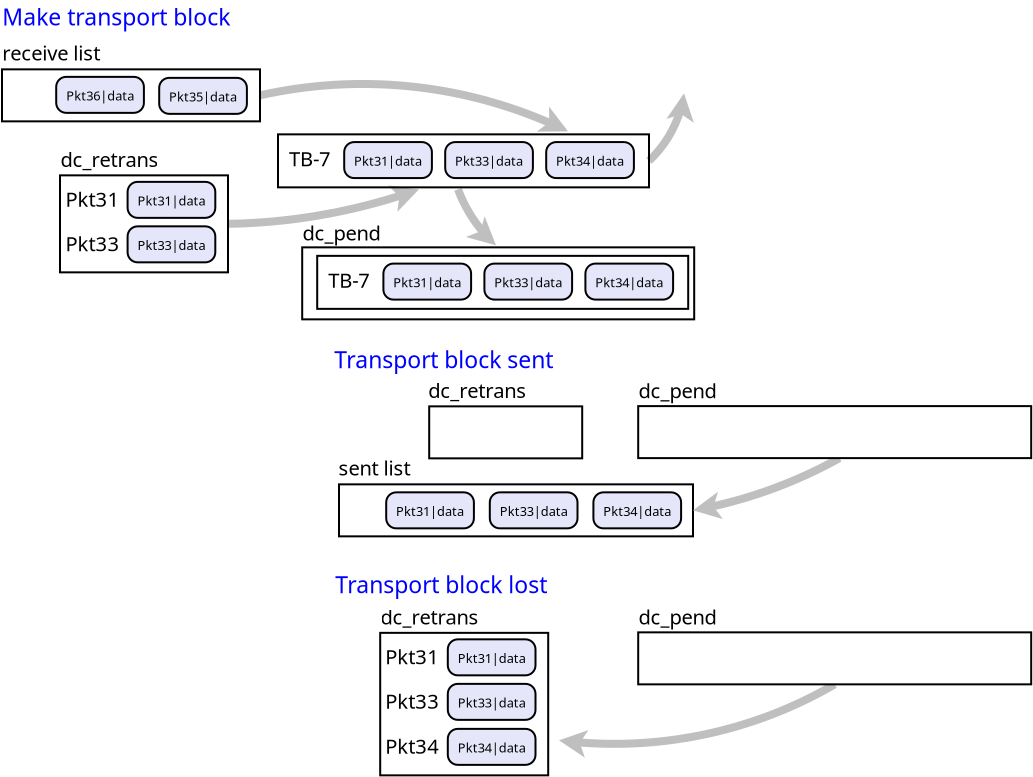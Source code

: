<?xml version="1.0" encoding="UTF-8"?>
<dia:diagram xmlns:dia="http://www.lysator.liu.se/~alla/dia/">
  <dia:layer name="Fondo" visible="true" connectable="true" active="true">
    <dia:object type="Standard - Arc" version="0" id="O0">
      <dia:attribute name="obj_pos">
        <dia:point val="15.95,5.15"/>
      </dia:attribute>
      <dia:attribute name="obj_bb">
        <dia:rectangle val="15.728,4.381;31.572,7.172"/>
      </dia:attribute>
      <dia:attribute name="conn_endpoints">
        <dia:point val="15.95,5.15"/>
        <dia:point val="31.35,6.95"/>
      </dia:attribute>
      <dia:attribute name="arc_color">
        <dia:color val="#bfbfbfff"/>
      </dia:attribute>
      <dia:attribute name="curve_distance">
        <dia:real val="-1.319"/>
      </dia:attribute>
      <dia:attribute name="line_width">
        <dia:real val="0.4"/>
      </dia:attribute>
      <dia:attribute name="end_arrow">
        <dia:enum val="22"/>
      </dia:attribute>
      <dia:attribute name="end_arrow_length">
        <dia:real val="0.5"/>
      </dia:attribute>
      <dia:attribute name="end_arrow_width">
        <dia:real val="0.5"/>
      </dia:attribute>
      <dia:connections>
        <dia:connection handle="0" to="O2" connection="4"/>
      </dia:connections>
    </dia:object>
    <dia:object type="Standard - Arc" version="0" id="O1">
      <dia:attribute name="obj_pos">
        <dia:point val="14.35,11.575"/>
      </dia:attribute>
      <dia:attribute name="obj_bb">
        <dia:rectangle val="14.118,9.618;24.132,11.807"/>
      </dia:attribute>
      <dia:attribute name="conn_endpoints">
        <dia:point val="14.35,11.575"/>
        <dia:point val="23.9,9.85"/>
      </dia:attribute>
      <dia:attribute name="arc_color">
        <dia:color val="#bfbfbfff"/>
      </dia:attribute>
      <dia:attribute name="curve_distance">
        <dia:real val="0.395"/>
      </dia:attribute>
      <dia:attribute name="line_width">
        <dia:real val="0.4"/>
      </dia:attribute>
      <dia:attribute name="end_arrow">
        <dia:enum val="22"/>
      </dia:attribute>
      <dia:attribute name="end_arrow_length">
        <dia:real val="0.5"/>
      </dia:attribute>
      <dia:attribute name="end_arrow_width">
        <dia:real val="0.5"/>
      </dia:attribute>
      <dia:connections>
        <dia:connection handle="0" to="O18" connection="4"/>
      </dia:connections>
    </dia:object>
    <dia:group>
      <dia:attribute name="meta">
        <dia:composite type="dict"/>
      </dia:attribute>
      <dia:attribute name="matrix"/>
      <dia:object type="Standard - Box" version="0" id="O2">
        <dia:attribute name="obj_pos">
          <dia:point val="3.05,3.85"/>
        </dia:attribute>
        <dia:attribute name="obj_bb">
          <dia:rectangle val="3,3.8;16,6.5"/>
        </dia:attribute>
        <dia:attribute name="elem_corner">
          <dia:point val="3.05,3.85"/>
        </dia:attribute>
        <dia:attribute name="elem_width">
          <dia:real val="12.9"/>
        </dia:attribute>
        <dia:attribute name="elem_height">
          <dia:real val="2.6"/>
        </dia:attribute>
        <dia:attribute name="show_background">
          <dia:boolean val="false"/>
        </dia:attribute>
      </dia:object>
      <dia:object type="UML - State" version="0" id="O3">
        <dia:attribute name="obj_pos">
          <dia:point val="5.76,4.225"/>
        </dia:attribute>
        <dia:attribute name="obj_bb">
          <dia:rectangle val="5.71,4.175;10.287,6.075"/>
        </dia:attribute>
        <dia:attribute name="meta">
          <dia:composite type="dict"/>
        </dia:attribute>
        <dia:attribute name="elem_corner">
          <dia:point val="5.76,4.225"/>
        </dia:attribute>
        <dia:attribute name="elem_width">
          <dia:real val="4.478"/>
        </dia:attribute>
        <dia:attribute name="elem_height">
          <dia:real val="1.8"/>
        </dia:attribute>
        <dia:attribute name="entry_action">
          <dia:string>##</dia:string>
        </dia:attribute>
        <dia:attribute name="do_action">
          <dia:string>##</dia:string>
        </dia:attribute>
        <dia:attribute name="exit_action">
          <dia:string>##</dia:string>
        </dia:attribute>
        <dia:attribute name="text">
          <dia:composite type="text">
            <dia:attribute name="string">
              <dia:string>#Pkt36|data#</dia:string>
            </dia:attribute>
            <dia:attribute name="font">
              <dia:font family="sans" style="0" name="Helvetica"/>
            </dia:attribute>
            <dia:attribute name="height">
              <dia:real val="0.8"/>
            </dia:attribute>
            <dia:attribute name="pos">
              <dia:point val="7.999,5.319"/>
            </dia:attribute>
            <dia:attribute name="color">
              <dia:color val="#000000ff"/>
            </dia:attribute>
            <dia:attribute name="alignment">
              <dia:enum val="1"/>
            </dia:attribute>
          </dia:composite>
        </dia:attribute>
        <dia:attribute name="line_width">
          <dia:real val="0.1"/>
        </dia:attribute>
        <dia:attribute name="line_colour">
          <dia:color val="#000000ff"/>
        </dia:attribute>
        <dia:attribute name="fill_colour">
          <dia:color val="#e6e6faff"/>
        </dia:attribute>
      </dia:object>
      <dia:object type="UML - State" version="0" id="O4">
        <dia:attribute name="obj_pos">
          <dia:point val="10.91,4.275"/>
        </dia:attribute>
        <dia:attribute name="obj_bb">
          <dia:rectangle val="10.86,4.225;15.438,6.125"/>
        </dia:attribute>
        <dia:attribute name="meta">
          <dia:composite type="dict"/>
        </dia:attribute>
        <dia:attribute name="elem_corner">
          <dia:point val="10.91,4.275"/>
        </dia:attribute>
        <dia:attribute name="elem_width">
          <dia:real val="4.478"/>
        </dia:attribute>
        <dia:attribute name="elem_height">
          <dia:real val="1.8"/>
        </dia:attribute>
        <dia:attribute name="entry_action">
          <dia:string>##</dia:string>
        </dia:attribute>
        <dia:attribute name="do_action">
          <dia:string>##</dia:string>
        </dia:attribute>
        <dia:attribute name="exit_action">
          <dia:string>##</dia:string>
        </dia:attribute>
        <dia:attribute name="text">
          <dia:composite type="text">
            <dia:attribute name="string">
              <dia:string>#Pkt35|data#</dia:string>
            </dia:attribute>
            <dia:attribute name="font">
              <dia:font family="sans" style="0" name="Helvetica"/>
            </dia:attribute>
            <dia:attribute name="height">
              <dia:real val="0.8"/>
            </dia:attribute>
            <dia:attribute name="pos">
              <dia:point val="13.149,5.369"/>
            </dia:attribute>
            <dia:attribute name="color">
              <dia:color val="#000000ff"/>
            </dia:attribute>
            <dia:attribute name="alignment">
              <dia:enum val="1"/>
            </dia:attribute>
          </dia:composite>
        </dia:attribute>
        <dia:attribute name="line_width">
          <dia:real val="0.1"/>
        </dia:attribute>
        <dia:attribute name="line_colour">
          <dia:color val="#000000ff"/>
        </dia:attribute>
        <dia:attribute name="fill_colour">
          <dia:color val="#e6e6faff"/>
        </dia:attribute>
      </dia:object>
      <dia:object type="Standard - Text" version="1" id="O5">
        <dia:attribute name="obj_pos">
          <dia:point val="3.06,3.41"/>
        </dia:attribute>
        <dia:attribute name="obj_bb">
          <dia:rectangle val="3.06,2.475;8.54,3.647"/>
        </dia:attribute>
        <dia:attribute name="text">
          <dia:composite type="text">
            <dia:attribute name="string">
              <dia:string>#receive list#</dia:string>
            </dia:attribute>
            <dia:attribute name="font">
              <dia:font family="sans" style="0" name="Helvetica"/>
            </dia:attribute>
            <dia:attribute name="height">
              <dia:real val="1.259"/>
            </dia:attribute>
            <dia:attribute name="pos">
              <dia:point val="3.06,3.41"/>
            </dia:attribute>
            <dia:attribute name="color">
              <dia:color val="#000000ff"/>
            </dia:attribute>
            <dia:attribute name="alignment">
              <dia:enum val="0"/>
            </dia:attribute>
          </dia:composite>
        </dia:attribute>
        <dia:attribute name="valign">
          <dia:enum val="3"/>
        </dia:attribute>
      </dia:object>
    </dia:group>
    <dia:group>
      <dia:attribute name="meta">
        <dia:composite type="dict"/>
      </dia:attribute>
      <dia:attribute name="matrix"/>
      <dia:object type="Standard - Box" version="0" id="O6">
        <dia:attribute name="obj_pos">
          <dia:point val="18.81,13.175"/>
        </dia:attribute>
        <dia:attribute name="obj_bb">
          <dia:rectangle val="18.76,13.125;37.41,15.875"/>
        </dia:attribute>
        <dia:attribute name="elem_corner">
          <dia:point val="18.81,13.175"/>
        </dia:attribute>
        <dia:attribute name="elem_width">
          <dia:real val="18.55"/>
        </dia:attribute>
        <dia:attribute name="elem_height">
          <dia:real val="2.65"/>
        </dia:attribute>
        <dia:attribute name="show_background">
          <dia:boolean val="false"/>
        </dia:attribute>
      </dia:object>
      <dia:object type="UML - State" version="0" id="O7">
        <dia:attribute name="obj_pos">
          <dia:point val="27.17,13.562"/>
        </dia:attribute>
        <dia:attribute name="obj_bb">
          <dia:rectangle val="27.12,13.512;31.698,15.412"/>
        </dia:attribute>
        <dia:attribute name="meta">
          <dia:composite type="dict"/>
        </dia:attribute>
        <dia:attribute name="elem_corner">
          <dia:point val="27.17,13.562"/>
        </dia:attribute>
        <dia:attribute name="elem_width">
          <dia:real val="4.478"/>
        </dia:attribute>
        <dia:attribute name="elem_height">
          <dia:real val="1.8"/>
        </dia:attribute>
        <dia:attribute name="entry_action">
          <dia:string>##</dia:string>
        </dia:attribute>
        <dia:attribute name="do_action">
          <dia:string>##</dia:string>
        </dia:attribute>
        <dia:attribute name="exit_action">
          <dia:string>##</dia:string>
        </dia:attribute>
        <dia:attribute name="text">
          <dia:composite type="text">
            <dia:attribute name="string">
              <dia:string>#Pkt33|data#</dia:string>
            </dia:attribute>
            <dia:attribute name="font">
              <dia:font family="sans" style="0" name="Helvetica"/>
            </dia:attribute>
            <dia:attribute name="height">
              <dia:real val="0.8"/>
            </dia:attribute>
            <dia:attribute name="pos">
              <dia:point val="29.409,14.657"/>
            </dia:attribute>
            <dia:attribute name="color">
              <dia:color val="#000000ff"/>
            </dia:attribute>
            <dia:attribute name="alignment">
              <dia:enum val="1"/>
            </dia:attribute>
          </dia:composite>
        </dia:attribute>
        <dia:attribute name="line_width">
          <dia:real val="0.1"/>
        </dia:attribute>
        <dia:attribute name="line_colour">
          <dia:color val="#000000ff"/>
        </dia:attribute>
        <dia:attribute name="fill_colour">
          <dia:color val="#e6e6faff"/>
        </dia:attribute>
      </dia:object>
      <dia:object type="UML - State" version="0" id="O8">
        <dia:attribute name="obj_pos">
          <dia:point val="32.22,13.562"/>
        </dia:attribute>
        <dia:attribute name="obj_bb">
          <dia:rectangle val="32.17,13.512;36.748,15.412"/>
        </dia:attribute>
        <dia:attribute name="meta">
          <dia:composite type="dict"/>
        </dia:attribute>
        <dia:attribute name="elem_corner">
          <dia:point val="32.22,13.562"/>
        </dia:attribute>
        <dia:attribute name="elem_width">
          <dia:real val="4.478"/>
        </dia:attribute>
        <dia:attribute name="elem_height">
          <dia:real val="1.8"/>
        </dia:attribute>
        <dia:attribute name="entry_action">
          <dia:string>##</dia:string>
        </dia:attribute>
        <dia:attribute name="do_action">
          <dia:string>##</dia:string>
        </dia:attribute>
        <dia:attribute name="exit_action">
          <dia:string>##</dia:string>
        </dia:attribute>
        <dia:attribute name="text">
          <dia:composite type="text">
            <dia:attribute name="string">
              <dia:string>#Pkt34|data#</dia:string>
            </dia:attribute>
            <dia:attribute name="font">
              <dia:font family="sans" style="0" name="Helvetica"/>
            </dia:attribute>
            <dia:attribute name="height">
              <dia:real val="0.8"/>
            </dia:attribute>
            <dia:attribute name="pos">
              <dia:point val="34.459,14.657"/>
            </dia:attribute>
            <dia:attribute name="color">
              <dia:color val="#000000ff"/>
            </dia:attribute>
            <dia:attribute name="alignment">
              <dia:enum val="1"/>
            </dia:attribute>
          </dia:composite>
        </dia:attribute>
        <dia:attribute name="line_width">
          <dia:real val="0.1"/>
        </dia:attribute>
        <dia:attribute name="line_colour">
          <dia:color val="#000000ff"/>
        </dia:attribute>
        <dia:attribute name="fill_colour">
          <dia:color val="#e6e6faff"/>
        </dia:attribute>
      </dia:object>
      <dia:object type="UML - State" version="0" id="O9">
        <dia:attribute name="obj_pos">
          <dia:point val="22.12,13.562"/>
        </dia:attribute>
        <dia:attribute name="obj_bb">
          <dia:rectangle val="22.07,13.512;26.648,15.412"/>
        </dia:attribute>
        <dia:attribute name="meta">
          <dia:composite type="dict"/>
        </dia:attribute>
        <dia:attribute name="elem_corner">
          <dia:point val="22.12,13.562"/>
        </dia:attribute>
        <dia:attribute name="elem_width">
          <dia:real val="4.478"/>
        </dia:attribute>
        <dia:attribute name="elem_height">
          <dia:real val="1.8"/>
        </dia:attribute>
        <dia:attribute name="entry_action">
          <dia:string>##</dia:string>
        </dia:attribute>
        <dia:attribute name="do_action">
          <dia:string>##</dia:string>
        </dia:attribute>
        <dia:attribute name="exit_action">
          <dia:string>##</dia:string>
        </dia:attribute>
        <dia:attribute name="text">
          <dia:composite type="text">
            <dia:attribute name="string">
              <dia:string>#Pkt31|data#</dia:string>
            </dia:attribute>
            <dia:attribute name="font">
              <dia:font family="sans" style="0" name="Helvetica"/>
            </dia:attribute>
            <dia:attribute name="height">
              <dia:real val="0.8"/>
            </dia:attribute>
            <dia:attribute name="pos">
              <dia:point val="24.359,14.657"/>
            </dia:attribute>
            <dia:attribute name="color">
              <dia:color val="#000000ff"/>
            </dia:attribute>
            <dia:attribute name="alignment">
              <dia:enum val="1"/>
            </dia:attribute>
          </dia:composite>
        </dia:attribute>
        <dia:attribute name="line_width">
          <dia:real val="0.1"/>
        </dia:attribute>
        <dia:attribute name="line_colour">
          <dia:color val="#000000ff"/>
        </dia:attribute>
        <dia:attribute name="fill_colour">
          <dia:color val="#e6e6faff"/>
        </dia:attribute>
      </dia:object>
      <dia:object type="Standard - Text" version="1" id="O10">
        <dia:attribute name="obj_pos">
          <dia:point val="19.36,14.775"/>
        </dia:attribute>
        <dia:attribute name="obj_bb">
          <dia:rectangle val="19.36,13.84;21.668,15.012"/>
        </dia:attribute>
        <dia:attribute name="text">
          <dia:composite type="text">
            <dia:attribute name="string">
              <dia:string>#TB-7#</dia:string>
            </dia:attribute>
            <dia:attribute name="font">
              <dia:font family="sans" style="0" name="Helvetica"/>
            </dia:attribute>
            <dia:attribute name="height">
              <dia:real val="1.259"/>
            </dia:attribute>
            <dia:attribute name="pos">
              <dia:point val="19.36,14.775"/>
            </dia:attribute>
            <dia:attribute name="color">
              <dia:color val="#000000ff"/>
            </dia:attribute>
            <dia:attribute name="alignment">
              <dia:enum val="0"/>
            </dia:attribute>
          </dia:composite>
        </dia:attribute>
        <dia:attribute name="valign">
          <dia:enum val="3"/>
        </dia:attribute>
      </dia:object>
    </dia:group>
    <dia:object type="Standard - Arc" version="0" id="O11">
      <dia:attribute name="obj_pos">
        <dia:point val="35.4,8.425"/>
      </dia:attribute>
      <dia:attribute name="obj_bb">
        <dia:rectangle val="35.13,4.78;37.647,8.695"/>
      </dia:attribute>
      <dia:attribute name="conn_endpoints">
        <dia:point val="35.4,8.425"/>
        <dia:point val="37.15,5.05"/>
      </dia:attribute>
      <dia:attribute name="arc_color">
        <dia:color val="#bfbfbfff"/>
      </dia:attribute>
      <dia:attribute name="curve_distance">
        <dia:real val="0.325"/>
      </dia:attribute>
      <dia:attribute name="line_width">
        <dia:real val="0.4"/>
      </dia:attribute>
      <dia:attribute name="end_arrow">
        <dia:enum val="22"/>
      </dia:attribute>
      <dia:attribute name="end_arrow_length">
        <dia:real val="0.5"/>
      </dia:attribute>
      <dia:attribute name="end_arrow_width">
        <dia:real val="0.5"/>
      </dia:attribute>
      <dia:connections>
        <dia:connection handle="0" to="O34" connection="4"/>
      </dia:connections>
    </dia:object>
    <dia:object type="Standard - Arc" version="0" id="O12">
      <dia:attribute name="obj_pos">
        <dia:point val="25.85,9.85"/>
      </dia:attribute>
      <dia:attribute name="obj_bb">
        <dia:rectangle val="25.572,9.572;28.028,12.928"/>
      </dia:attribute>
      <dia:attribute name="conn_endpoints">
        <dia:point val="25.85,9.85"/>
        <dia:point val="27.75,12.65"/>
      </dia:attribute>
      <dia:attribute name="arc_color">
        <dia:color val="#bfbfbfff"/>
      </dia:attribute>
      <dia:attribute name="curve_distance">
        <dia:real val="0.204"/>
      </dia:attribute>
      <dia:attribute name="line_width">
        <dia:real val="0.4"/>
      </dia:attribute>
      <dia:attribute name="end_arrow">
        <dia:enum val="22"/>
      </dia:attribute>
      <dia:attribute name="end_arrow_length">
        <dia:real val="0.5"/>
      </dia:attribute>
      <dia:attribute name="end_arrow_width">
        <dia:real val="0.5"/>
      </dia:attribute>
    </dia:object>
    <dia:group>
      <dia:attribute name="meta">
        <dia:composite type="dict"/>
      </dia:attribute>
      <dia:attribute name="matrix"/>
      <dia:object type="UML - State" version="0" id="O13">
        <dia:attribute name="obj_pos">
          <dia:point val="9.33,11.7"/>
        </dia:attribute>
        <dia:attribute name="obj_bb">
          <dia:rectangle val="9.28,11.65;13.857,13.55"/>
        </dia:attribute>
        <dia:attribute name="meta">
          <dia:composite type="dict"/>
        </dia:attribute>
        <dia:attribute name="elem_corner">
          <dia:point val="9.33,11.7"/>
        </dia:attribute>
        <dia:attribute name="elem_width">
          <dia:real val="4.478"/>
        </dia:attribute>
        <dia:attribute name="elem_height">
          <dia:real val="1.8"/>
        </dia:attribute>
        <dia:attribute name="entry_action">
          <dia:string>##</dia:string>
        </dia:attribute>
        <dia:attribute name="do_action">
          <dia:string>##</dia:string>
        </dia:attribute>
        <dia:attribute name="exit_action">
          <dia:string>##</dia:string>
        </dia:attribute>
        <dia:attribute name="text">
          <dia:composite type="text">
            <dia:attribute name="string">
              <dia:string>#Pkt33|data#</dia:string>
            </dia:attribute>
            <dia:attribute name="font">
              <dia:font family="sans" style="0" name="Helvetica"/>
            </dia:attribute>
            <dia:attribute name="height">
              <dia:real val="0.8"/>
            </dia:attribute>
            <dia:attribute name="pos">
              <dia:point val="11.569,12.794"/>
            </dia:attribute>
            <dia:attribute name="color">
              <dia:color val="#000000ff"/>
            </dia:attribute>
            <dia:attribute name="alignment">
              <dia:enum val="1"/>
            </dia:attribute>
          </dia:composite>
        </dia:attribute>
        <dia:attribute name="line_width">
          <dia:real val="0.1"/>
        </dia:attribute>
        <dia:attribute name="line_colour">
          <dia:color val="#000000ff"/>
        </dia:attribute>
        <dia:attribute name="fill_colour">
          <dia:color val="#e6e6faff"/>
        </dia:attribute>
      </dia:object>
      <dia:object type="UML - State" version="0" id="O14">
        <dia:attribute name="obj_pos">
          <dia:point val="9.33,9.475"/>
        </dia:attribute>
        <dia:attribute name="obj_bb">
          <dia:rectangle val="9.28,9.425;13.857,11.325"/>
        </dia:attribute>
        <dia:attribute name="meta">
          <dia:composite type="dict"/>
        </dia:attribute>
        <dia:attribute name="elem_corner">
          <dia:point val="9.33,9.475"/>
        </dia:attribute>
        <dia:attribute name="elem_width">
          <dia:real val="4.478"/>
        </dia:attribute>
        <dia:attribute name="elem_height">
          <dia:real val="1.8"/>
        </dia:attribute>
        <dia:attribute name="entry_action">
          <dia:string>##</dia:string>
        </dia:attribute>
        <dia:attribute name="do_action">
          <dia:string>##</dia:string>
        </dia:attribute>
        <dia:attribute name="exit_action">
          <dia:string>##</dia:string>
        </dia:attribute>
        <dia:attribute name="text">
          <dia:composite type="text">
            <dia:attribute name="string">
              <dia:string>#Pkt31|data#</dia:string>
            </dia:attribute>
            <dia:attribute name="font">
              <dia:font family="sans" style="0" name="Helvetica"/>
            </dia:attribute>
            <dia:attribute name="height">
              <dia:real val="0.8"/>
            </dia:attribute>
            <dia:attribute name="pos">
              <dia:point val="11.569,10.569"/>
            </dia:attribute>
            <dia:attribute name="color">
              <dia:color val="#000000ff"/>
            </dia:attribute>
            <dia:attribute name="alignment">
              <dia:enum val="1"/>
            </dia:attribute>
          </dia:composite>
        </dia:attribute>
        <dia:attribute name="line_width">
          <dia:real val="0.1"/>
        </dia:attribute>
        <dia:attribute name="line_colour">
          <dia:color val="#000000ff"/>
        </dia:attribute>
        <dia:attribute name="fill_colour">
          <dia:color val="#e6e6faff"/>
        </dia:attribute>
      </dia:object>
      <dia:object type="Standard - Text" version="1" id="O15">
        <dia:attribute name="obj_pos">
          <dia:point val="6.22,10.724"/>
        </dia:attribute>
        <dia:attribute name="obj_bb">
          <dia:rectangle val="6.22,9.789;9.085,10.961"/>
        </dia:attribute>
        <dia:attribute name="text">
          <dia:composite type="text">
            <dia:attribute name="string">
              <dia:string>#Pkt31#</dia:string>
            </dia:attribute>
            <dia:attribute name="font">
              <dia:font family="sans" style="0" name="Helvetica"/>
            </dia:attribute>
            <dia:attribute name="height">
              <dia:real val="1.259"/>
            </dia:attribute>
            <dia:attribute name="pos">
              <dia:point val="6.22,10.724"/>
            </dia:attribute>
            <dia:attribute name="color">
              <dia:color val="#000000ff"/>
            </dia:attribute>
            <dia:attribute name="alignment">
              <dia:enum val="0"/>
            </dia:attribute>
          </dia:composite>
        </dia:attribute>
        <dia:attribute name="valign">
          <dia:enum val="3"/>
        </dia:attribute>
      </dia:object>
      <dia:object type="Standard - Text" version="1" id="O16">
        <dia:attribute name="obj_pos">
          <dia:point val="6.22,12.949"/>
        </dia:attribute>
        <dia:attribute name="obj_bb">
          <dia:rectangle val="6.22,12.014;9.085,13.186"/>
        </dia:attribute>
        <dia:attribute name="text">
          <dia:composite type="text">
            <dia:attribute name="string">
              <dia:string>#Pkt33#</dia:string>
            </dia:attribute>
            <dia:attribute name="font">
              <dia:font family="sans" style="0" name="Helvetica"/>
            </dia:attribute>
            <dia:attribute name="height">
              <dia:real val="1.259"/>
            </dia:attribute>
            <dia:attribute name="pos">
              <dia:point val="6.22,12.949"/>
            </dia:attribute>
            <dia:attribute name="color">
              <dia:color val="#000000ff"/>
            </dia:attribute>
            <dia:attribute name="alignment">
              <dia:enum val="0"/>
            </dia:attribute>
          </dia:composite>
        </dia:attribute>
        <dia:attribute name="valign">
          <dia:enum val="3"/>
        </dia:attribute>
      </dia:object>
      <dia:object type="Standard - Text" version="1" id="O17">
        <dia:attribute name="obj_pos">
          <dia:point val="5.97,8.735"/>
        </dia:attribute>
        <dia:attribute name="obj_bb">
          <dia:rectangle val="5.97,7.8;11.268,8.972"/>
        </dia:attribute>
        <dia:attribute name="text">
          <dia:composite type="text">
            <dia:attribute name="string">
              <dia:string>#dc_retrans#</dia:string>
            </dia:attribute>
            <dia:attribute name="font">
              <dia:font family="sans" style="0" name="Helvetica"/>
            </dia:attribute>
            <dia:attribute name="height">
              <dia:real val="1.259"/>
            </dia:attribute>
            <dia:attribute name="pos">
              <dia:point val="5.97,8.735"/>
            </dia:attribute>
            <dia:attribute name="color">
              <dia:color val="#000000ff"/>
            </dia:attribute>
            <dia:attribute name="alignment">
              <dia:enum val="0"/>
            </dia:attribute>
          </dia:composite>
        </dia:attribute>
        <dia:attribute name="valign">
          <dia:enum val="3"/>
        </dia:attribute>
      </dia:object>
      <dia:object type="Standard - Box" version="0" id="O18">
        <dia:attribute name="obj_pos">
          <dia:point val="5.95,9.15"/>
        </dia:attribute>
        <dia:attribute name="obj_bb">
          <dia:rectangle val="5.9,9.1;14.4,14.05"/>
        </dia:attribute>
        <dia:attribute name="elem_corner">
          <dia:point val="5.95,9.15"/>
        </dia:attribute>
        <dia:attribute name="elem_width">
          <dia:real val="8.4"/>
        </dia:attribute>
        <dia:attribute name="elem_height">
          <dia:real val="4.85"/>
        </dia:attribute>
        <dia:attribute name="show_background">
          <dia:boolean val="false"/>
        </dia:attribute>
      </dia:object>
    </dia:group>
    <dia:object type="Standard - Text" version="1" id="O19">
      <dia:attribute name="obj_pos">
        <dia:point val="3.06,1.66"/>
      </dia:attribute>
      <dia:attribute name="obj_bb">
        <dia:rectangle val="3.06,0.594;15.168,1.93"/>
      </dia:attribute>
      <dia:attribute name="text">
        <dia:composite type="text">
          <dia:attribute name="string">
            <dia:string>#Make transport block#</dia:string>
          </dia:attribute>
          <dia:attribute name="font">
            <dia:font family="sans" style="0" name="Helvetica"/>
          </dia:attribute>
          <dia:attribute name="height">
            <dia:real val="1.435"/>
          </dia:attribute>
          <dia:attribute name="pos">
            <dia:point val="3.06,1.66"/>
          </dia:attribute>
          <dia:attribute name="color">
            <dia:color val="#0000ffff"/>
          </dia:attribute>
          <dia:attribute name="alignment">
            <dia:enum val="0"/>
          </dia:attribute>
        </dia:composite>
      </dia:attribute>
      <dia:attribute name="valign">
        <dia:enum val="3"/>
      </dia:attribute>
    </dia:object>
    <dia:object type="Standard - Text" version="1" id="O20">
      <dia:attribute name="obj_pos">
        <dia:point val="19.66,18.791"/>
      </dia:attribute>
      <dia:attribute name="obj_bb">
        <dia:rectangle val="19.66,17.725;31.308,19.061"/>
      </dia:attribute>
      <dia:attribute name="text">
        <dia:composite type="text">
          <dia:attribute name="string">
            <dia:string>#Transport block sent#</dia:string>
          </dia:attribute>
          <dia:attribute name="font">
            <dia:font family="sans" style="0" name="Helvetica"/>
          </dia:attribute>
          <dia:attribute name="height">
            <dia:real val="1.435"/>
          </dia:attribute>
          <dia:attribute name="pos">
            <dia:point val="19.66,18.791"/>
          </dia:attribute>
          <dia:attribute name="color">
            <dia:color val="#0000ffff"/>
          </dia:attribute>
          <dia:attribute name="alignment">
            <dia:enum val="0"/>
          </dia:attribute>
        </dia:composite>
      </dia:attribute>
      <dia:attribute name="valign">
        <dia:enum val="3"/>
      </dia:attribute>
    </dia:object>
    <dia:object type="Standard - Text" version="1" id="O21">
      <dia:attribute name="obj_pos">
        <dia:point val="19.71,30.041"/>
      </dia:attribute>
      <dia:attribute name="obj_bb">
        <dia:rectangle val="19.71,28.975;30.945,30.311"/>
      </dia:attribute>
      <dia:attribute name="text">
        <dia:composite type="text">
          <dia:attribute name="string">
            <dia:string>#Transport block lost#</dia:string>
          </dia:attribute>
          <dia:attribute name="font">
            <dia:font family="sans" style="0" name="Helvetica"/>
          </dia:attribute>
          <dia:attribute name="height">
            <dia:real val="1.435"/>
          </dia:attribute>
          <dia:attribute name="pos">
            <dia:point val="19.71,30.041"/>
          </dia:attribute>
          <dia:attribute name="color">
            <dia:color val="#0000ffff"/>
          </dia:attribute>
          <dia:attribute name="alignment">
            <dia:enum val="0"/>
          </dia:attribute>
        </dia:composite>
      </dia:attribute>
      <dia:attribute name="valign">
        <dia:enum val="3"/>
      </dia:attribute>
    </dia:object>
    <dia:group>
      <dia:attribute name="meta">
        <dia:composite type="dict"/>
      </dia:attribute>
      <dia:attribute name="matrix"/>
      <dia:object type="Standard - Text" version="1" id="O22">
        <dia:attribute name="obj_pos">
          <dia:point val="24.36,20.285"/>
        </dia:attribute>
        <dia:attribute name="obj_bb">
          <dia:rectangle val="24.36,19.35;29.657,20.522"/>
        </dia:attribute>
        <dia:attribute name="text">
          <dia:composite type="text">
            <dia:attribute name="string">
              <dia:string>#dc_retrans#</dia:string>
            </dia:attribute>
            <dia:attribute name="font">
              <dia:font family="sans" style="0" name="Helvetica"/>
            </dia:attribute>
            <dia:attribute name="height">
              <dia:real val="1.259"/>
            </dia:attribute>
            <dia:attribute name="pos">
              <dia:point val="24.36,20.285"/>
            </dia:attribute>
            <dia:attribute name="color">
              <dia:color val="#000000ff"/>
            </dia:attribute>
            <dia:attribute name="alignment">
              <dia:enum val="0"/>
            </dia:attribute>
          </dia:composite>
        </dia:attribute>
        <dia:attribute name="valign">
          <dia:enum val="3"/>
        </dia:attribute>
      </dia:object>
      <dia:object type="Standard - Box" version="0" id="O23">
        <dia:attribute name="obj_pos">
          <dia:point val="24.41,20.7"/>
        </dia:attribute>
        <dia:attribute name="obj_bb">
          <dia:rectangle val="24.36,20.65;32.11,23.35"/>
        </dia:attribute>
        <dia:attribute name="elem_corner">
          <dia:point val="24.41,20.7"/>
        </dia:attribute>
        <dia:attribute name="elem_width">
          <dia:real val="7.65"/>
        </dia:attribute>
        <dia:attribute name="elem_height">
          <dia:real val="2.6"/>
        </dia:attribute>
        <dia:attribute name="show_background">
          <dia:boolean val="true"/>
        </dia:attribute>
      </dia:object>
    </dia:group>
    <dia:group>
      <dia:attribute name="meta">
        <dia:composite type="dict"/>
      </dia:attribute>
      <dia:attribute name="matrix"/>
      <dia:object type="Standard - Box" version="0" id="O24">
        <dia:attribute name="obj_pos">
          <dia:point val="19.9,24.6"/>
        </dia:attribute>
        <dia:attribute name="obj_bb">
          <dia:rectangle val="19.85,24.55;37.65,27.25"/>
        </dia:attribute>
        <dia:attribute name="elem_corner">
          <dia:point val="19.9,24.6"/>
        </dia:attribute>
        <dia:attribute name="elem_width">
          <dia:real val="17.7"/>
        </dia:attribute>
        <dia:attribute name="elem_height">
          <dia:real val="2.6"/>
        </dia:attribute>
        <dia:attribute name="show_background">
          <dia:boolean val="false"/>
        </dia:attribute>
      </dia:object>
      <dia:object type="UML - State" version="0" id="O25">
        <dia:attribute name="obj_pos">
          <dia:point val="27.44,25"/>
        </dia:attribute>
        <dia:attribute name="obj_bb">
          <dia:rectangle val="27.39,24.95;31.968,26.85"/>
        </dia:attribute>
        <dia:attribute name="meta">
          <dia:composite type="dict"/>
        </dia:attribute>
        <dia:attribute name="elem_corner">
          <dia:point val="27.44,25"/>
        </dia:attribute>
        <dia:attribute name="elem_width">
          <dia:real val="4.478"/>
        </dia:attribute>
        <dia:attribute name="elem_height">
          <dia:real val="1.8"/>
        </dia:attribute>
        <dia:attribute name="entry_action">
          <dia:string>##</dia:string>
        </dia:attribute>
        <dia:attribute name="do_action">
          <dia:string>##</dia:string>
        </dia:attribute>
        <dia:attribute name="exit_action">
          <dia:string>##</dia:string>
        </dia:attribute>
        <dia:attribute name="text">
          <dia:composite type="text">
            <dia:attribute name="string">
              <dia:string>#Pkt33|data#</dia:string>
            </dia:attribute>
            <dia:attribute name="font">
              <dia:font family="sans" style="0" name="Helvetica"/>
            </dia:attribute>
            <dia:attribute name="height">
              <dia:real val="0.8"/>
            </dia:attribute>
            <dia:attribute name="pos">
              <dia:point val="29.679,26.094"/>
            </dia:attribute>
            <dia:attribute name="color">
              <dia:color val="#000000ff"/>
            </dia:attribute>
            <dia:attribute name="alignment">
              <dia:enum val="1"/>
            </dia:attribute>
          </dia:composite>
        </dia:attribute>
        <dia:attribute name="line_width">
          <dia:real val="0.1"/>
        </dia:attribute>
        <dia:attribute name="line_colour">
          <dia:color val="#000000ff"/>
        </dia:attribute>
        <dia:attribute name="fill_colour">
          <dia:color val="#e6e6faff"/>
        </dia:attribute>
      </dia:object>
      <dia:object type="UML - State" version="0" id="O26">
        <dia:attribute name="obj_pos">
          <dia:point val="32.62,25"/>
        </dia:attribute>
        <dia:attribute name="obj_bb">
          <dia:rectangle val="32.57,24.95;37.148,26.85"/>
        </dia:attribute>
        <dia:attribute name="meta">
          <dia:composite type="dict"/>
        </dia:attribute>
        <dia:attribute name="elem_corner">
          <dia:point val="32.62,25"/>
        </dia:attribute>
        <dia:attribute name="elem_width">
          <dia:real val="4.478"/>
        </dia:attribute>
        <dia:attribute name="elem_height">
          <dia:real val="1.8"/>
        </dia:attribute>
        <dia:attribute name="entry_action">
          <dia:string>##</dia:string>
        </dia:attribute>
        <dia:attribute name="do_action">
          <dia:string>##</dia:string>
        </dia:attribute>
        <dia:attribute name="exit_action">
          <dia:string>##</dia:string>
        </dia:attribute>
        <dia:attribute name="text">
          <dia:composite type="text">
            <dia:attribute name="string">
              <dia:string>#Pkt34|data#</dia:string>
            </dia:attribute>
            <dia:attribute name="font">
              <dia:font family="sans" style="0" name="Helvetica"/>
            </dia:attribute>
            <dia:attribute name="height">
              <dia:real val="0.8"/>
            </dia:attribute>
            <dia:attribute name="pos">
              <dia:point val="34.859,26.094"/>
            </dia:attribute>
            <dia:attribute name="color">
              <dia:color val="#000000ff"/>
            </dia:attribute>
            <dia:attribute name="alignment">
              <dia:enum val="1"/>
            </dia:attribute>
          </dia:composite>
        </dia:attribute>
        <dia:attribute name="line_width">
          <dia:real val="0.1"/>
        </dia:attribute>
        <dia:attribute name="line_colour">
          <dia:color val="#000000ff"/>
        </dia:attribute>
        <dia:attribute name="fill_colour">
          <dia:color val="#e6e6faff"/>
        </dia:attribute>
      </dia:object>
      <dia:object type="Standard - Text" version="1" id="O27">
        <dia:attribute name="obj_pos">
          <dia:point val="19.87,24.16"/>
        </dia:attribute>
        <dia:attribute name="obj_bb">
          <dia:rectangle val="19.87,23.225;23.848,24.397"/>
        </dia:attribute>
        <dia:attribute name="text">
          <dia:composite type="text">
            <dia:attribute name="string">
              <dia:string>#sent list#</dia:string>
            </dia:attribute>
            <dia:attribute name="font">
              <dia:font family="sans" style="0" name="Helvetica"/>
            </dia:attribute>
            <dia:attribute name="height">
              <dia:real val="1.259"/>
            </dia:attribute>
            <dia:attribute name="pos">
              <dia:point val="19.87,24.16"/>
            </dia:attribute>
            <dia:attribute name="color">
              <dia:color val="#000000ff"/>
            </dia:attribute>
            <dia:attribute name="alignment">
              <dia:enum val="0"/>
            </dia:attribute>
          </dia:composite>
        </dia:attribute>
        <dia:attribute name="valign">
          <dia:enum val="3"/>
        </dia:attribute>
      </dia:object>
      <dia:object type="UML - State" version="0" id="O28">
        <dia:attribute name="obj_pos">
          <dia:point val="22.26,25"/>
        </dia:attribute>
        <dia:attribute name="obj_bb">
          <dia:rectangle val="22.21,24.95;26.788,26.85"/>
        </dia:attribute>
        <dia:attribute name="meta">
          <dia:composite type="dict"/>
        </dia:attribute>
        <dia:attribute name="elem_corner">
          <dia:point val="22.26,25"/>
        </dia:attribute>
        <dia:attribute name="elem_width">
          <dia:real val="4.478"/>
        </dia:attribute>
        <dia:attribute name="elem_height">
          <dia:real val="1.8"/>
        </dia:attribute>
        <dia:attribute name="entry_action">
          <dia:string>##</dia:string>
        </dia:attribute>
        <dia:attribute name="do_action">
          <dia:string>##</dia:string>
        </dia:attribute>
        <dia:attribute name="exit_action">
          <dia:string>##</dia:string>
        </dia:attribute>
        <dia:attribute name="text">
          <dia:composite type="text">
            <dia:attribute name="string">
              <dia:string>#Pkt31|data#</dia:string>
            </dia:attribute>
            <dia:attribute name="font">
              <dia:font family="sans" style="0" name="Helvetica"/>
            </dia:attribute>
            <dia:attribute name="height">
              <dia:real val="0.8"/>
            </dia:attribute>
            <dia:attribute name="pos">
              <dia:point val="24.499,26.094"/>
            </dia:attribute>
            <dia:attribute name="color">
              <dia:color val="#000000ff"/>
            </dia:attribute>
            <dia:attribute name="alignment">
              <dia:enum val="1"/>
            </dia:attribute>
          </dia:composite>
        </dia:attribute>
        <dia:attribute name="line_width">
          <dia:real val="0.1"/>
        </dia:attribute>
        <dia:attribute name="line_colour">
          <dia:color val="#000000ff"/>
        </dia:attribute>
        <dia:attribute name="fill_colour">
          <dia:color val="#e6e6faff"/>
        </dia:attribute>
      </dia:object>
    </dia:group>
    <dia:object type="Standard - Arc" version="0" id="O29">
      <dia:attribute name="obj_pos">
        <dia:point val="44.925,23.288"/>
      </dia:attribute>
      <dia:attribute name="obj_bb">
        <dia:rectangle val="37.344,23.032;45.181,26.34"/>
      </dia:attribute>
      <dia:attribute name="conn_endpoints">
        <dia:point val="44.925,23.288"/>
        <dia:point val="37.6,25.9"/>
      </dia:attribute>
      <dia:attribute name="arc_color">
        <dia:color val="#bfbfbfff"/>
      </dia:attribute>
      <dia:attribute name="curve_distance">
        <dia:real val="-0.322"/>
      </dia:attribute>
      <dia:attribute name="line_width">
        <dia:real val="0.4"/>
      </dia:attribute>
      <dia:attribute name="end_arrow">
        <dia:enum val="22"/>
      </dia:attribute>
      <dia:attribute name="end_arrow_length">
        <dia:real val="0.5"/>
      </dia:attribute>
      <dia:attribute name="end_arrow_width">
        <dia:real val="0.5"/>
      </dia:attribute>
    </dia:object>
    <dia:group>
      <dia:attribute name="meta">
        <dia:composite type="dict"/>
      </dia:attribute>
      <dia:attribute name="matrix"/>
      <dia:object type="Standard - Box" version="0" id="O30">
        <dia:attribute name="obj_pos">
          <dia:point val="34.86,20.688"/>
        </dia:attribute>
        <dia:attribute name="obj_bb">
          <dia:rectangle val="34.81,20.637;54.56,23.337"/>
        </dia:attribute>
        <dia:attribute name="elem_corner">
          <dia:point val="34.86,20.688"/>
        </dia:attribute>
        <dia:attribute name="elem_width">
          <dia:real val="19.65"/>
        </dia:attribute>
        <dia:attribute name="elem_height">
          <dia:real val="2.6"/>
        </dia:attribute>
        <dia:attribute name="show_background">
          <dia:boolean val="true"/>
        </dia:attribute>
      </dia:object>
      <dia:object type="Standard - Text" version="1" id="O31">
        <dia:attribute name="obj_pos">
          <dia:point val="34.87,20.297"/>
        </dia:attribute>
        <dia:attribute name="obj_bb">
          <dia:rectangle val="34.87,19.363;39.102,20.535"/>
        </dia:attribute>
        <dia:attribute name="text">
          <dia:composite type="text">
            <dia:attribute name="string">
              <dia:string>#dc_pend#</dia:string>
            </dia:attribute>
            <dia:attribute name="font">
              <dia:font family="sans" style="0" name="Helvetica"/>
            </dia:attribute>
            <dia:attribute name="height">
              <dia:real val="1.259"/>
            </dia:attribute>
            <dia:attribute name="pos">
              <dia:point val="34.87,20.297"/>
            </dia:attribute>
            <dia:attribute name="color">
              <dia:color val="#000000ff"/>
            </dia:attribute>
            <dia:attribute name="alignment">
              <dia:enum val="0"/>
            </dia:attribute>
          </dia:composite>
        </dia:attribute>
        <dia:attribute name="valign">
          <dia:enum val="3"/>
        </dia:attribute>
      </dia:object>
    </dia:group>
    <dia:group>
      <dia:attribute name="meta">
        <dia:composite type="dict"/>
      </dia:attribute>
      <dia:attribute name="matrix"/>
      <dia:object type="Standard - Text" version="1" id="O32">
        <dia:attribute name="obj_pos">
          <dia:point val="18.07,12.41"/>
        </dia:attribute>
        <dia:attribute name="obj_bb">
          <dia:rectangle val="18.07,11.475;22.302,12.647"/>
        </dia:attribute>
        <dia:attribute name="text">
          <dia:composite type="text">
            <dia:attribute name="string">
              <dia:string>#dc_pend#</dia:string>
            </dia:attribute>
            <dia:attribute name="font">
              <dia:font family="sans" style="0" name="Helvetica"/>
            </dia:attribute>
            <dia:attribute name="height">
              <dia:real val="1.259"/>
            </dia:attribute>
            <dia:attribute name="pos">
              <dia:point val="18.07,12.41"/>
            </dia:attribute>
            <dia:attribute name="color">
              <dia:color val="#000000ff"/>
            </dia:attribute>
            <dia:attribute name="alignment">
              <dia:enum val="0"/>
            </dia:attribute>
          </dia:composite>
        </dia:attribute>
        <dia:attribute name="valign">
          <dia:enum val="3"/>
        </dia:attribute>
      </dia:object>
      <dia:object type="Standard - Box" version="0" id="O33">
        <dia:attribute name="obj_pos">
          <dia:point val="18.06,12.75"/>
        </dia:attribute>
        <dia:attribute name="obj_bb">
          <dia:rectangle val="18.01,12.7;37.71,16.4"/>
        </dia:attribute>
        <dia:attribute name="elem_corner">
          <dia:point val="18.06,12.75"/>
        </dia:attribute>
        <dia:attribute name="elem_width">
          <dia:real val="19.6"/>
        </dia:attribute>
        <dia:attribute name="elem_height">
          <dia:real val="3.6"/>
        </dia:attribute>
        <dia:attribute name="show_background">
          <dia:boolean val="false"/>
        </dia:attribute>
      </dia:object>
    </dia:group>
    <dia:group>
      <dia:attribute name="meta">
        <dia:composite type="dict"/>
      </dia:attribute>
      <dia:attribute name="matrix"/>
      <dia:object type="Standard - Box" version="0" id="O34">
        <dia:attribute name="obj_pos">
          <dia:point val="16.85,7.1"/>
        </dia:attribute>
        <dia:attribute name="obj_bb">
          <dia:rectangle val="16.8,7.05;35.45,9.8"/>
        </dia:attribute>
        <dia:attribute name="elem_corner">
          <dia:point val="16.85,7.1"/>
        </dia:attribute>
        <dia:attribute name="elem_width">
          <dia:real val="18.55"/>
        </dia:attribute>
        <dia:attribute name="elem_height">
          <dia:real val="2.65"/>
        </dia:attribute>
        <dia:attribute name="show_background">
          <dia:boolean val="false"/>
        </dia:attribute>
      </dia:object>
      <dia:object type="UML - State" version="0" id="O35">
        <dia:attribute name="obj_pos">
          <dia:point val="25.21,7.487"/>
        </dia:attribute>
        <dia:attribute name="obj_bb">
          <dia:rectangle val="25.16,7.438;29.738,9.338"/>
        </dia:attribute>
        <dia:attribute name="meta">
          <dia:composite type="dict"/>
        </dia:attribute>
        <dia:attribute name="elem_corner">
          <dia:point val="25.21,7.487"/>
        </dia:attribute>
        <dia:attribute name="elem_width">
          <dia:real val="4.478"/>
        </dia:attribute>
        <dia:attribute name="elem_height">
          <dia:real val="1.8"/>
        </dia:attribute>
        <dia:attribute name="entry_action">
          <dia:string>##</dia:string>
        </dia:attribute>
        <dia:attribute name="do_action">
          <dia:string>##</dia:string>
        </dia:attribute>
        <dia:attribute name="exit_action">
          <dia:string>##</dia:string>
        </dia:attribute>
        <dia:attribute name="text">
          <dia:composite type="text">
            <dia:attribute name="string">
              <dia:string>#Pkt33|data#</dia:string>
            </dia:attribute>
            <dia:attribute name="font">
              <dia:font family="sans" style="0" name="Helvetica"/>
            </dia:attribute>
            <dia:attribute name="height">
              <dia:real val="0.8"/>
            </dia:attribute>
            <dia:attribute name="pos">
              <dia:point val="27.449,8.582"/>
            </dia:attribute>
            <dia:attribute name="color">
              <dia:color val="#000000ff"/>
            </dia:attribute>
            <dia:attribute name="alignment">
              <dia:enum val="1"/>
            </dia:attribute>
          </dia:composite>
        </dia:attribute>
        <dia:attribute name="line_width">
          <dia:real val="0.1"/>
        </dia:attribute>
        <dia:attribute name="line_colour">
          <dia:color val="#000000ff"/>
        </dia:attribute>
        <dia:attribute name="fill_colour">
          <dia:color val="#e6e6faff"/>
        </dia:attribute>
      </dia:object>
      <dia:object type="UML - State" version="0" id="O36">
        <dia:attribute name="obj_pos">
          <dia:point val="30.26,7.487"/>
        </dia:attribute>
        <dia:attribute name="obj_bb">
          <dia:rectangle val="30.21,7.438;34.788,9.338"/>
        </dia:attribute>
        <dia:attribute name="meta">
          <dia:composite type="dict"/>
        </dia:attribute>
        <dia:attribute name="elem_corner">
          <dia:point val="30.26,7.487"/>
        </dia:attribute>
        <dia:attribute name="elem_width">
          <dia:real val="4.478"/>
        </dia:attribute>
        <dia:attribute name="elem_height">
          <dia:real val="1.8"/>
        </dia:attribute>
        <dia:attribute name="entry_action">
          <dia:string>##</dia:string>
        </dia:attribute>
        <dia:attribute name="do_action">
          <dia:string>##</dia:string>
        </dia:attribute>
        <dia:attribute name="exit_action">
          <dia:string>##</dia:string>
        </dia:attribute>
        <dia:attribute name="text">
          <dia:composite type="text">
            <dia:attribute name="string">
              <dia:string>#Pkt34|data#</dia:string>
            </dia:attribute>
            <dia:attribute name="font">
              <dia:font family="sans" style="0" name="Helvetica"/>
            </dia:attribute>
            <dia:attribute name="height">
              <dia:real val="0.8"/>
            </dia:attribute>
            <dia:attribute name="pos">
              <dia:point val="32.499,8.582"/>
            </dia:attribute>
            <dia:attribute name="color">
              <dia:color val="#000000ff"/>
            </dia:attribute>
            <dia:attribute name="alignment">
              <dia:enum val="1"/>
            </dia:attribute>
          </dia:composite>
        </dia:attribute>
        <dia:attribute name="line_width">
          <dia:real val="0.1"/>
        </dia:attribute>
        <dia:attribute name="line_colour">
          <dia:color val="#000000ff"/>
        </dia:attribute>
        <dia:attribute name="fill_colour">
          <dia:color val="#e6e6faff"/>
        </dia:attribute>
      </dia:object>
      <dia:object type="UML - State" version="0" id="O37">
        <dia:attribute name="obj_pos">
          <dia:point val="20.16,7.487"/>
        </dia:attribute>
        <dia:attribute name="obj_bb">
          <dia:rectangle val="20.11,7.438;24.688,9.338"/>
        </dia:attribute>
        <dia:attribute name="meta">
          <dia:composite type="dict"/>
        </dia:attribute>
        <dia:attribute name="elem_corner">
          <dia:point val="20.16,7.487"/>
        </dia:attribute>
        <dia:attribute name="elem_width">
          <dia:real val="4.478"/>
        </dia:attribute>
        <dia:attribute name="elem_height">
          <dia:real val="1.8"/>
        </dia:attribute>
        <dia:attribute name="entry_action">
          <dia:string>##</dia:string>
        </dia:attribute>
        <dia:attribute name="do_action">
          <dia:string>##</dia:string>
        </dia:attribute>
        <dia:attribute name="exit_action">
          <dia:string>##</dia:string>
        </dia:attribute>
        <dia:attribute name="text">
          <dia:composite type="text">
            <dia:attribute name="string">
              <dia:string>#Pkt31|data#</dia:string>
            </dia:attribute>
            <dia:attribute name="font">
              <dia:font family="sans" style="0" name="Helvetica"/>
            </dia:attribute>
            <dia:attribute name="height">
              <dia:real val="0.8"/>
            </dia:attribute>
            <dia:attribute name="pos">
              <dia:point val="22.399,8.582"/>
            </dia:attribute>
            <dia:attribute name="color">
              <dia:color val="#000000ff"/>
            </dia:attribute>
            <dia:attribute name="alignment">
              <dia:enum val="1"/>
            </dia:attribute>
          </dia:composite>
        </dia:attribute>
        <dia:attribute name="line_width">
          <dia:real val="0.1"/>
        </dia:attribute>
        <dia:attribute name="line_colour">
          <dia:color val="#000000ff"/>
        </dia:attribute>
        <dia:attribute name="fill_colour">
          <dia:color val="#e6e6faff"/>
        </dia:attribute>
      </dia:object>
      <dia:object type="Standard - Text" version="1" id="O38">
        <dia:attribute name="obj_pos">
          <dia:point val="17.4,8.7"/>
        </dia:attribute>
        <dia:attribute name="obj_bb">
          <dia:rectangle val="17.4,7.765;19.707,8.937"/>
        </dia:attribute>
        <dia:attribute name="text">
          <dia:composite type="text">
            <dia:attribute name="string">
              <dia:string>#TB-7#</dia:string>
            </dia:attribute>
            <dia:attribute name="font">
              <dia:font family="sans" style="0" name="Helvetica"/>
            </dia:attribute>
            <dia:attribute name="height">
              <dia:real val="1.259"/>
            </dia:attribute>
            <dia:attribute name="pos">
              <dia:point val="17.4,8.7"/>
            </dia:attribute>
            <dia:attribute name="color">
              <dia:color val="#000000ff"/>
            </dia:attribute>
            <dia:attribute name="alignment">
              <dia:enum val="0"/>
            </dia:attribute>
          </dia:composite>
        </dia:attribute>
        <dia:attribute name="valign">
          <dia:enum val="3"/>
        </dia:attribute>
      </dia:object>
    </dia:group>
    <dia:group>
      <dia:attribute name="meta">
        <dia:composite type="dict"/>
      </dia:attribute>
      <dia:attribute name="matrix"/>
      <dia:object type="Standard - Box" version="0" id="O39">
        <dia:attribute name="obj_pos">
          <dia:point val="21.96,32.025"/>
        </dia:attribute>
        <dia:attribute name="obj_bb">
          <dia:rectangle val="21.91,31.975;30.41,39.2"/>
        </dia:attribute>
        <dia:attribute name="elem_corner">
          <dia:point val="21.96,32.025"/>
        </dia:attribute>
        <dia:attribute name="elem_width">
          <dia:real val="8.4"/>
        </dia:attribute>
        <dia:attribute name="elem_height">
          <dia:real val="7.125"/>
        </dia:attribute>
        <dia:attribute name="show_background">
          <dia:boolean val="false"/>
        </dia:attribute>
      </dia:object>
      <dia:object type="UML - State" version="0" id="O40">
        <dia:attribute name="obj_pos">
          <dia:point val="25.34,36.825"/>
        </dia:attribute>
        <dia:attribute name="obj_bb">
          <dia:rectangle val="25.29,36.775;29.867,38.675"/>
        </dia:attribute>
        <dia:attribute name="meta">
          <dia:composite type="dict"/>
        </dia:attribute>
        <dia:attribute name="elem_corner">
          <dia:point val="25.34,36.825"/>
        </dia:attribute>
        <dia:attribute name="elem_width">
          <dia:real val="4.478"/>
        </dia:attribute>
        <dia:attribute name="elem_height">
          <dia:real val="1.8"/>
        </dia:attribute>
        <dia:attribute name="entry_action">
          <dia:string>##</dia:string>
        </dia:attribute>
        <dia:attribute name="do_action">
          <dia:string>##</dia:string>
        </dia:attribute>
        <dia:attribute name="exit_action">
          <dia:string>##</dia:string>
        </dia:attribute>
        <dia:attribute name="text">
          <dia:composite type="text">
            <dia:attribute name="string">
              <dia:string>#Pkt34|data#</dia:string>
            </dia:attribute>
            <dia:attribute name="font">
              <dia:font family="sans" style="0" name="Helvetica"/>
            </dia:attribute>
            <dia:attribute name="height">
              <dia:real val="0.8"/>
            </dia:attribute>
            <dia:attribute name="pos">
              <dia:point val="27.579,37.919"/>
            </dia:attribute>
            <dia:attribute name="color">
              <dia:color val="#000000ff"/>
            </dia:attribute>
            <dia:attribute name="alignment">
              <dia:enum val="1"/>
            </dia:attribute>
          </dia:composite>
        </dia:attribute>
        <dia:attribute name="line_width">
          <dia:real val="0.1"/>
        </dia:attribute>
        <dia:attribute name="line_colour">
          <dia:color val="#000000ff"/>
        </dia:attribute>
        <dia:attribute name="fill_colour">
          <dia:color val="#e6e6faff"/>
        </dia:attribute>
      </dia:object>
      <dia:object type="UML - State" version="0" id="O41">
        <dia:attribute name="obj_pos">
          <dia:point val="25.34,34.575"/>
        </dia:attribute>
        <dia:attribute name="obj_bb">
          <dia:rectangle val="25.29,34.525;29.867,36.425"/>
        </dia:attribute>
        <dia:attribute name="meta">
          <dia:composite type="dict"/>
        </dia:attribute>
        <dia:attribute name="elem_corner">
          <dia:point val="25.34,34.575"/>
        </dia:attribute>
        <dia:attribute name="elem_width">
          <dia:real val="4.478"/>
        </dia:attribute>
        <dia:attribute name="elem_height">
          <dia:real val="1.8"/>
        </dia:attribute>
        <dia:attribute name="entry_action">
          <dia:string>##</dia:string>
        </dia:attribute>
        <dia:attribute name="do_action">
          <dia:string>##</dia:string>
        </dia:attribute>
        <dia:attribute name="exit_action">
          <dia:string>##</dia:string>
        </dia:attribute>
        <dia:attribute name="text">
          <dia:composite type="text">
            <dia:attribute name="string">
              <dia:string>#Pkt33|data#</dia:string>
            </dia:attribute>
            <dia:attribute name="font">
              <dia:font family="sans" style="0" name="Helvetica"/>
            </dia:attribute>
            <dia:attribute name="height">
              <dia:real val="0.8"/>
            </dia:attribute>
            <dia:attribute name="pos">
              <dia:point val="27.579,35.669"/>
            </dia:attribute>
            <dia:attribute name="color">
              <dia:color val="#000000ff"/>
            </dia:attribute>
            <dia:attribute name="alignment">
              <dia:enum val="1"/>
            </dia:attribute>
          </dia:composite>
        </dia:attribute>
        <dia:attribute name="line_width">
          <dia:real val="0.1"/>
        </dia:attribute>
        <dia:attribute name="line_colour">
          <dia:color val="#000000ff"/>
        </dia:attribute>
        <dia:attribute name="fill_colour">
          <dia:color val="#e6e6faff"/>
        </dia:attribute>
      </dia:object>
      <dia:object type="UML - State" version="0" id="O42">
        <dia:attribute name="obj_pos">
          <dia:point val="25.34,32.35"/>
        </dia:attribute>
        <dia:attribute name="obj_bb">
          <dia:rectangle val="25.29,32.3;29.867,34.2"/>
        </dia:attribute>
        <dia:attribute name="meta">
          <dia:composite type="dict"/>
        </dia:attribute>
        <dia:attribute name="elem_corner">
          <dia:point val="25.34,32.35"/>
        </dia:attribute>
        <dia:attribute name="elem_width">
          <dia:real val="4.478"/>
        </dia:attribute>
        <dia:attribute name="elem_height">
          <dia:real val="1.8"/>
        </dia:attribute>
        <dia:attribute name="entry_action">
          <dia:string>##</dia:string>
        </dia:attribute>
        <dia:attribute name="do_action">
          <dia:string>##</dia:string>
        </dia:attribute>
        <dia:attribute name="exit_action">
          <dia:string>##</dia:string>
        </dia:attribute>
        <dia:attribute name="text">
          <dia:composite type="text">
            <dia:attribute name="string">
              <dia:string>#Pkt31|data#</dia:string>
            </dia:attribute>
            <dia:attribute name="font">
              <dia:font family="sans" style="0" name="Helvetica"/>
            </dia:attribute>
            <dia:attribute name="height">
              <dia:real val="0.8"/>
            </dia:attribute>
            <dia:attribute name="pos">
              <dia:point val="27.579,33.444"/>
            </dia:attribute>
            <dia:attribute name="color">
              <dia:color val="#000000ff"/>
            </dia:attribute>
            <dia:attribute name="alignment">
              <dia:enum val="1"/>
            </dia:attribute>
          </dia:composite>
        </dia:attribute>
        <dia:attribute name="line_width">
          <dia:real val="0.1"/>
        </dia:attribute>
        <dia:attribute name="line_colour">
          <dia:color val="#000000ff"/>
        </dia:attribute>
        <dia:attribute name="fill_colour">
          <dia:color val="#e6e6faff"/>
        </dia:attribute>
      </dia:object>
      <dia:object type="Standard - Text" version="1" id="O43">
        <dia:attribute name="obj_pos">
          <dia:point val="22.21,33.599"/>
        </dia:attribute>
        <dia:attribute name="obj_bb">
          <dia:rectangle val="22.21,32.664;25.075,33.836"/>
        </dia:attribute>
        <dia:attribute name="text">
          <dia:composite type="text">
            <dia:attribute name="string">
              <dia:string>#Pkt31#</dia:string>
            </dia:attribute>
            <dia:attribute name="font">
              <dia:font family="sans" style="0" name="Helvetica"/>
            </dia:attribute>
            <dia:attribute name="height">
              <dia:real val="1.259"/>
            </dia:attribute>
            <dia:attribute name="pos">
              <dia:point val="22.21,33.599"/>
            </dia:attribute>
            <dia:attribute name="color">
              <dia:color val="#000000ff"/>
            </dia:attribute>
            <dia:attribute name="alignment">
              <dia:enum val="0"/>
            </dia:attribute>
          </dia:composite>
        </dia:attribute>
        <dia:attribute name="valign">
          <dia:enum val="3"/>
        </dia:attribute>
      </dia:object>
      <dia:object type="Standard - Text" version="1" id="O44">
        <dia:attribute name="obj_pos">
          <dia:point val="22.21,35.824"/>
        </dia:attribute>
        <dia:attribute name="obj_bb">
          <dia:rectangle val="22.21,34.889;25.075,36.061"/>
        </dia:attribute>
        <dia:attribute name="text">
          <dia:composite type="text">
            <dia:attribute name="string">
              <dia:string>#Pkt33#</dia:string>
            </dia:attribute>
            <dia:attribute name="font">
              <dia:font family="sans" style="0" name="Helvetica"/>
            </dia:attribute>
            <dia:attribute name="height">
              <dia:real val="1.259"/>
            </dia:attribute>
            <dia:attribute name="pos">
              <dia:point val="22.21,35.824"/>
            </dia:attribute>
            <dia:attribute name="color">
              <dia:color val="#000000ff"/>
            </dia:attribute>
            <dia:attribute name="alignment">
              <dia:enum val="0"/>
            </dia:attribute>
          </dia:composite>
        </dia:attribute>
        <dia:attribute name="valign">
          <dia:enum val="3"/>
        </dia:attribute>
      </dia:object>
      <dia:object type="Standard - Text" version="1" id="O45">
        <dia:attribute name="obj_pos">
          <dia:point val="21.98,31.61"/>
        </dia:attribute>
        <dia:attribute name="obj_bb">
          <dia:rectangle val="21.98,30.675;27.277,31.847"/>
        </dia:attribute>
        <dia:attribute name="text">
          <dia:composite type="text">
            <dia:attribute name="string">
              <dia:string>#dc_retrans#</dia:string>
            </dia:attribute>
            <dia:attribute name="font">
              <dia:font family="sans" style="0" name="Helvetica"/>
            </dia:attribute>
            <dia:attribute name="height">
              <dia:real val="1.259"/>
            </dia:attribute>
            <dia:attribute name="pos">
              <dia:point val="21.98,31.61"/>
            </dia:attribute>
            <dia:attribute name="color">
              <dia:color val="#000000ff"/>
            </dia:attribute>
            <dia:attribute name="alignment">
              <dia:enum val="0"/>
            </dia:attribute>
          </dia:composite>
        </dia:attribute>
        <dia:attribute name="valign">
          <dia:enum val="3"/>
        </dia:attribute>
      </dia:object>
      <dia:object type="Standard - Text" version="1" id="O46">
        <dia:attribute name="obj_pos">
          <dia:point val="22.21,38.074"/>
        </dia:attribute>
        <dia:attribute name="obj_bb">
          <dia:rectangle val="22.21,37.139;25.075,38.311"/>
        </dia:attribute>
        <dia:attribute name="text">
          <dia:composite type="text">
            <dia:attribute name="string">
              <dia:string>#Pkt34#</dia:string>
            </dia:attribute>
            <dia:attribute name="font">
              <dia:font family="sans" style="0" name="Helvetica"/>
            </dia:attribute>
            <dia:attribute name="height">
              <dia:real val="1.259"/>
            </dia:attribute>
            <dia:attribute name="pos">
              <dia:point val="22.21,38.074"/>
            </dia:attribute>
            <dia:attribute name="color">
              <dia:color val="#000000ff"/>
            </dia:attribute>
            <dia:attribute name="alignment">
              <dia:enum val="0"/>
            </dia:attribute>
          </dia:composite>
        </dia:attribute>
        <dia:attribute name="valign">
          <dia:enum val="3"/>
        </dia:attribute>
      </dia:object>
    </dia:group>
    <dia:object type="Standard - Arc" version="0" id="O47">
      <dia:attribute name="obj_pos">
        <dia:point val="44.685,34.6"/>
      </dia:attribute>
      <dia:attribute name="obj_bb">
        <dia:rectangle val="30.664,34.364;44.921,38.268"/>
      </dia:attribute>
      <dia:attribute name="conn_endpoints">
        <dia:point val="44.685,34.6"/>
        <dia:point val="30.9,37.4"/>
      </dia:attribute>
      <dia:attribute name="arc_color">
        <dia:color val="#bfbfbfff"/>
      </dia:attribute>
      <dia:attribute name="curve_distance">
        <dia:real val="-1.16"/>
      </dia:attribute>
      <dia:attribute name="line_width">
        <dia:real val="0.4"/>
      </dia:attribute>
      <dia:attribute name="end_arrow">
        <dia:enum val="22"/>
      </dia:attribute>
      <dia:attribute name="end_arrow_length">
        <dia:real val="0.5"/>
      </dia:attribute>
      <dia:attribute name="end_arrow_width">
        <dia:real val="0.5"/>
      </dia:attribute>
    </dia:object>
    <dia:group>
      <dia:attribute name="meta">
        <dia:composite type="dict"/>
      </dia:attribute>
      <dia:attribute name="matrix"/>
      <dia:object type="Standard - Box" version="0" id="O48">
        <dia:attribute name="obj_pos">
          <dia:point val="34.86,32"/>
        </dia:attribute>
        <dia:attribute name="obj_bb">
          <dia:rectangle val="34.81,31.95;54.56,34.65"/>
        </dia:attribute>
        <dia:attribute name="elem_corner">
          <dia:point val="34.86,32"/>
        </dia:attribute>
        <dia:attribute name="elem_width">
          <dia:real val="19.65"/>
        </dia:attribute>
        <dia:attribute name="elem_height">
          <dia:real val="2.6"/>
        </dia:attribute>
        <dia:attribute name="show_background">
          <dia:boolean val="true"/>
        </dia:attribute>
      </dia:object>
      <dia:object type="Standard - Text" version="1" id="O49">
        <dia:attribute name="obj_pos">
          <dia:point val="34.87,31.61"/>
        </dia:attribute>
        <dia:attribute name="obj_bb">
          <dia:rectangle val="34.87,30.675;39.102,31.847"/>
        </dia:attribute>
        <dia:attribute name="text">
          <dia:composite type="text">
            <dia:attribute name="string">
              <dia:string>#dc_pend#</dia:string>
            </dia:attribute>
            <dia:attribute name="font">
              <dia:font family="sans" style="0" name="Helvetica"/>
            </dia:attribute>
            <dia:attribute name="height">
              <dia:real val="1.259"/>
            </dia:attribute>
            <dia:attribute name="pos">
              <dia:point val="34.87,31.61"/>
            </dia:attribute>
            <dia:attribute name="color">
              <dia:color val="#000000ff"/>
            </dia:attribute>
            <dia:attribute name="alignment">
              <dia:enum val="0"/>
            </dia:attribute>
          </dia:composite>
        </dia:attribute>
        <dia:attribute name="valign">
          <dia:enum val="3"/>
        </dia:attribute>
      </dia:object>
    </dia:group>
  </dia:layer>
</dia:diagram>
